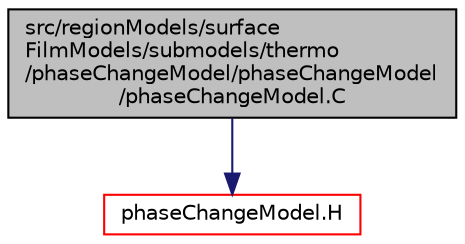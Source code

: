 digraph "src/regionModels/surfaceFilmModels/submodels/thermo/phaseChangeModel/phaseChangeModel/phaseChangeModel.C"
{
  bgcolor="transparent";
  edge [fontname="Helvetica",fontsize="10",labelfontname="Helvetica",labelfontsize="10"];
  node [fontname="Helvetica",fontsize="10",shape=record];
  Node1 [label="src/regionModels/surface\lFilmModels/submodels/thermo\l/phaseChangeModel/phaseChangeModel\l/phaseChangeModel.C",height=0.2,width=0.4,color="black", fillcolor="grey75", style="filled", fontcolor="black"];
  Node1 -> Node2 [color="midnightblue",fontsize="10",style="solid",fontname="Helvetica"];
  Node2 [label="phaseChangeModel.H",height=0.2,width=0.4,color="red",URL="$a09722.html"];
}
